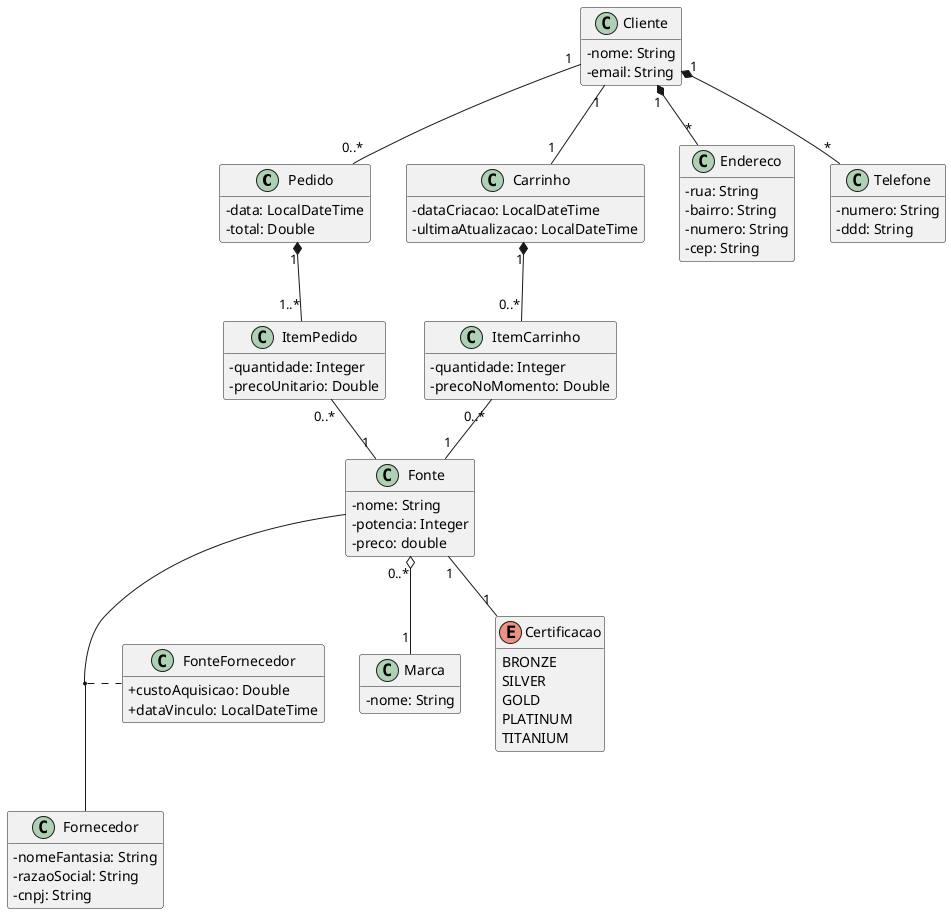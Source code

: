 @startuml

skinparam classAttributeIconSize 0
hide empty members

' --- Cluster Superior: Vendas e Pedidos ---
class Pedido {
  -data: LocalDateTime
  -total: Double
}

class ItemPedido {
 -quantidade: Integer
 -precoUnitario: Double
}

class Carrinho {
  -dataCriacao: LocalDateTime
  -ultimaAtualizacao: LocalDateTime
}

class ItemCarrinho {
 -quantidade: Integer
 -precoNoMomento: Double
}

' --- Cluster Central: Cliente e Dados Pessoais ---
class Cliente {
  -nome: String
  -email: String
}

class Endereco {
  -rua: String
  -bairro: String
  -numero: String
  -cep: String
}

class Telefone {
  -numero: String
  -ddd: String
}

' --- Cluster Inferior: Produtos e Fornecedores ---
class Fonte {
  -nome: String
  -potencia: Integer
  -preco: double
}

class Marca {
  -nome: String
}

enum Certificacao {
  BRONZE
  SILVER
  GOLD
  PLATINUM
  TITANIUM
}

class Fornecedor {
  -nomeFantasia: String
  -razaoSocial: String
  -cnpj: String
}

class FonteFornecedor {
  +custoAquisicao: Double
  +dataVinculo: LocalDateTime
}


' --- Relacionamentos (definidos para espelhar o layout da imagem) ---

' Conexões do Cliente (Central)
Cliente "1" *-- "*" Endereco
Cliente "1" *-- "*" Telefone
Cliente "1" -- "0..*" Pedido
Cliente "1" -- "1" Carrinho

' Conexões de Vendas (Superior)
Pedido "1" *-- "1..*" ItemPedido
Carrinho "1" *-- "0..*" ItemCarrinho

' Conexões de Produtos (Inferior)
ItemPedido "0..*" -- "1" Fonte
ItemCarrinho "0..*" -- "1" Fonte
Fonte "0..*" o-- "1" Marca
Fonte "1" -- "1" Certificacao
(Fonte, Fornecedor) .. FonteFornecedor

@enduml